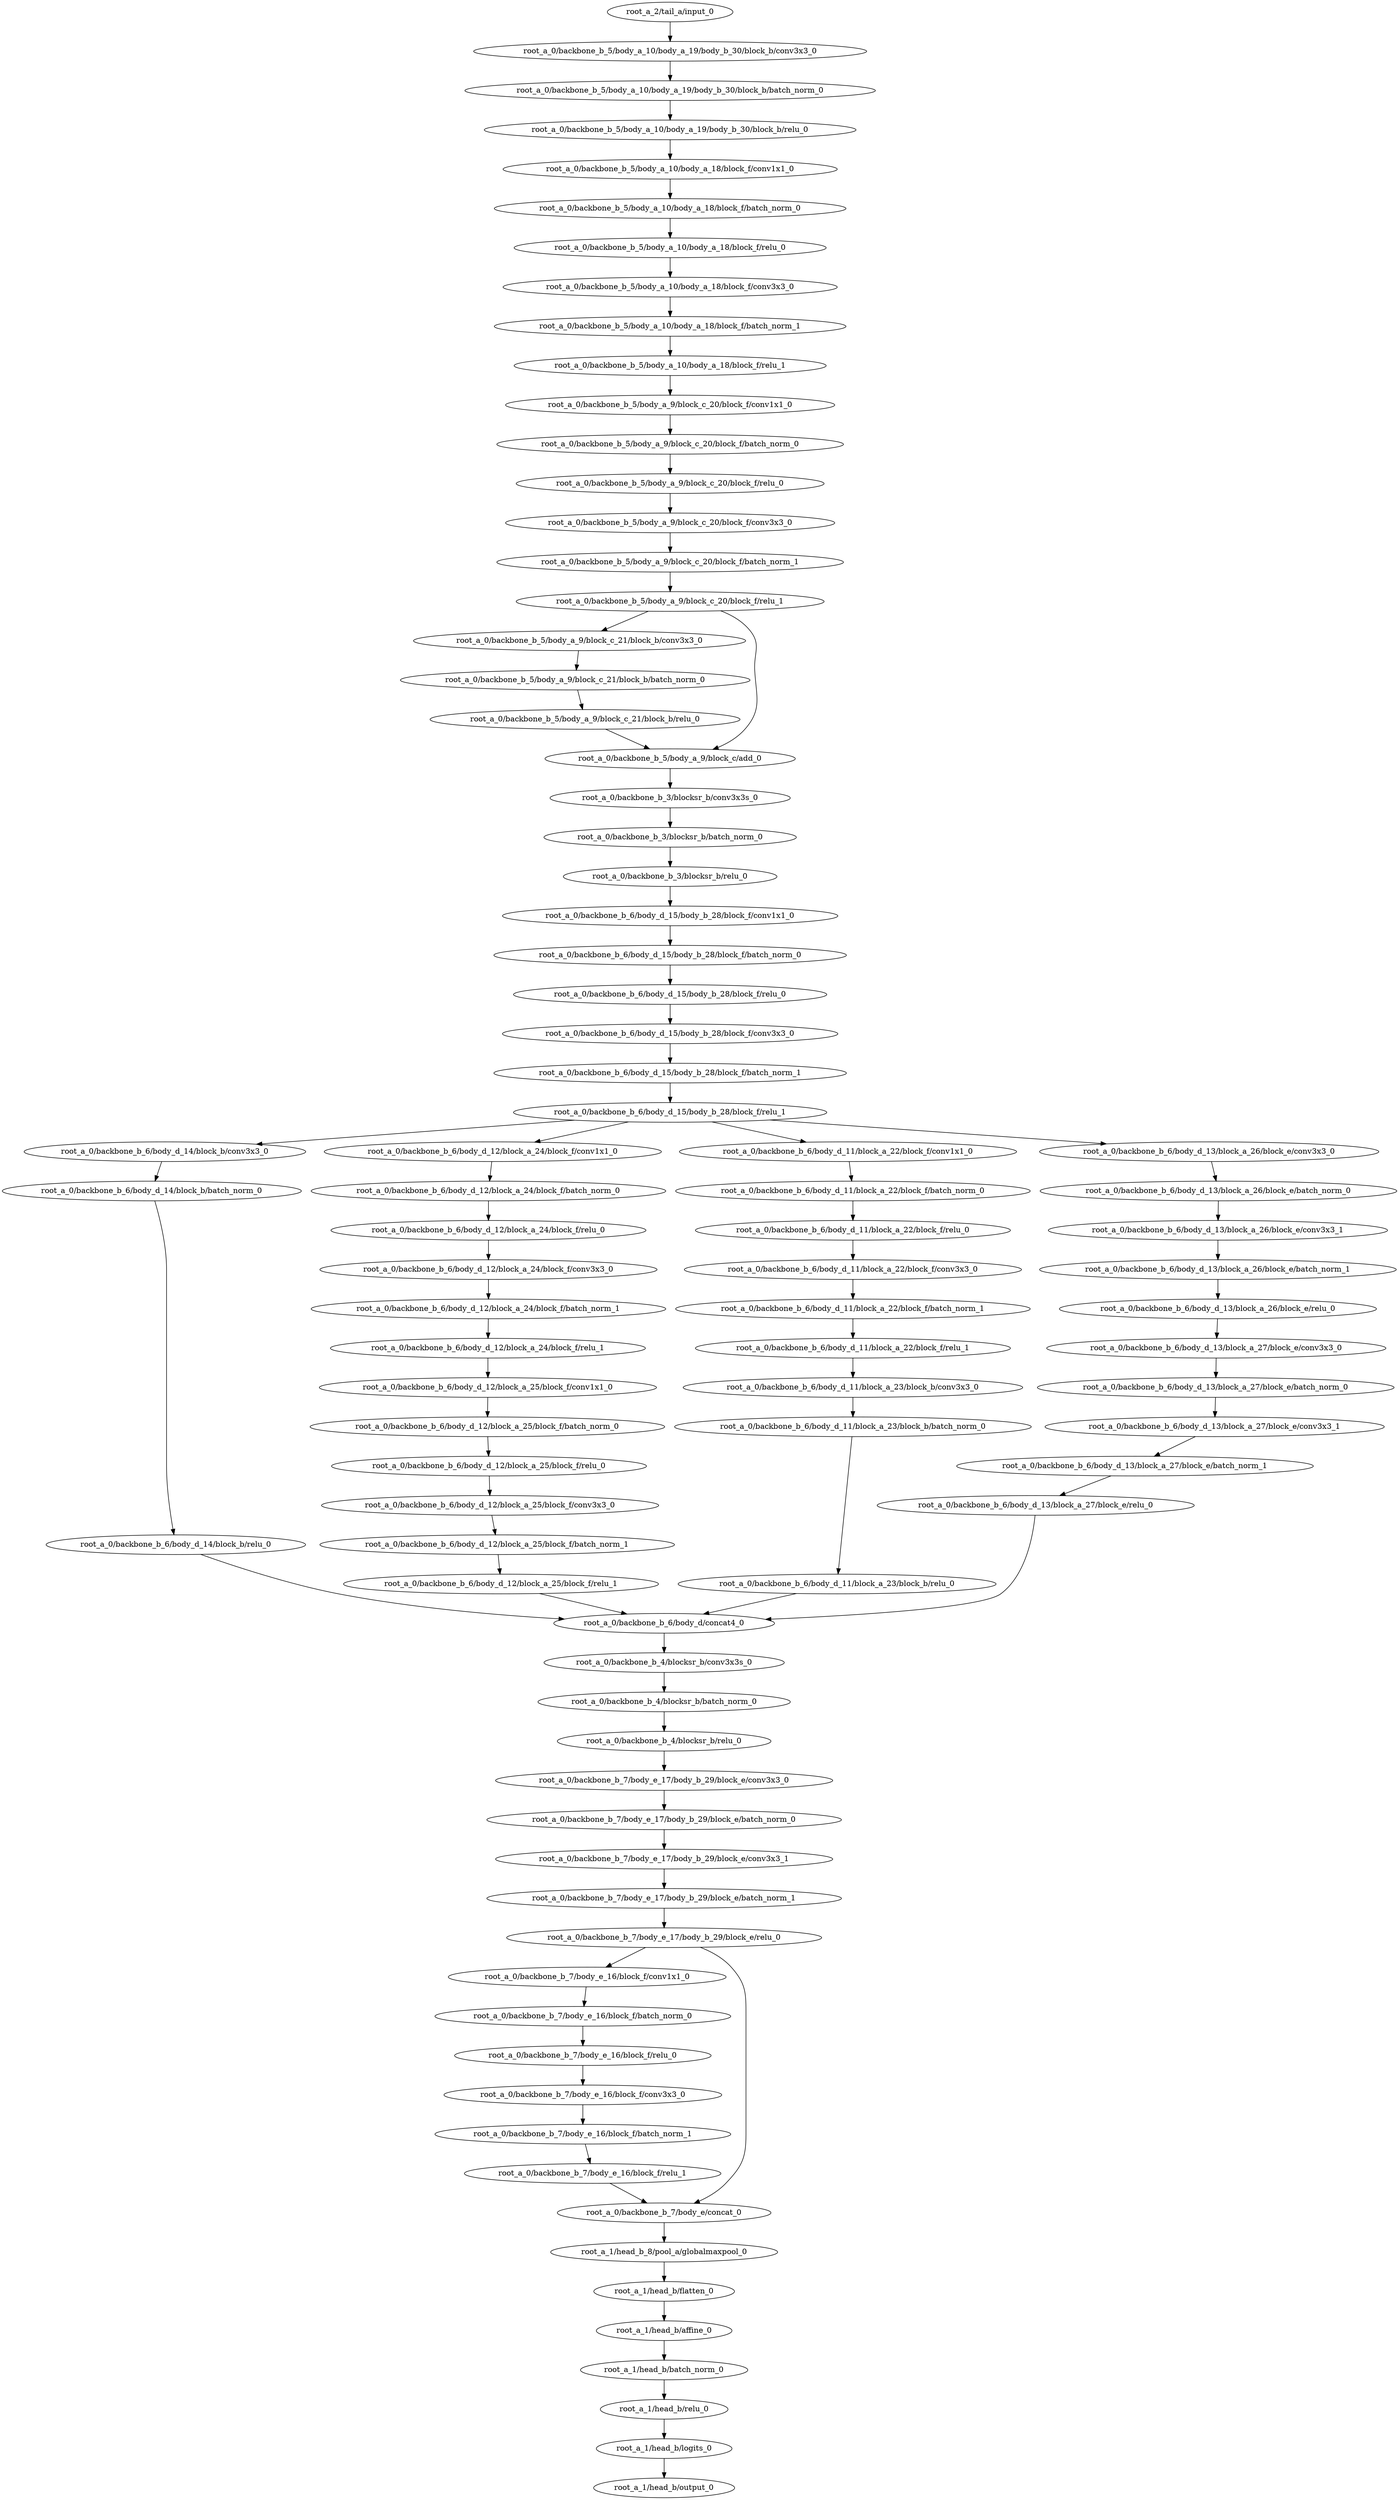 digraph root_a {
	"root_a_2/tail_a/input_0"
	"root_a_0/backbone_b_5/body_a_10/body_a_19/body_b_30/block_b/conv3x3_0"
	"root_a_0/backbone_b_5/body_a_10/body_a_19/body_b_30/block_b/batch_norm_0"
	"root_a_0/backbone_b_5/body_a_10/body_a_19/body_b_30/block_b/relu_0"
	"root_a_0/backbone_b_5/body_a_10/body_a_18/block_f/conv1x1_0"
	"root_a_0/backbone_b_5/body_a_10/body_a_18/block_f/batch_norm_0"
	"root_a_0/backbone_b_5/body_a_10/body_a_18/block_f/relu_0"
	"root_a_0/backbone_b_5/body_a_10/body_a_18/block_f/conv3x3_0"
	"root_a_0/backbone_b_5/body_a_10/body_a_18/block_f/batch_norm_1"
	"root_a_0/backbone_b_5/body_a_10/body_a_18/block_f/relu_1"
	"root_a_0/backbone_b_5/body_a_9/block_c_20/block_f/conv1x1_0"
	"root_a_0/backbone_b_5/body_a_9/block_c_20/block_f/batch_norm_0"
	"root_a_0/backbone_b_5/body_a_9/block_c_20/block_f/relu_0"
	"root_a_0/backbone_b_5/body_a_9/block_c_20/block_f/conv3x3_0"
	"root_a_0/backbone_b_5/body_a_9/block_c_20/block_f/batch_norm_1"
	"root_a_0/backbone_b_5/body_a_9/block_c_20/block_f/relu_1"
	"root_a_0/backbone_b_5/body_a_9/block_c_21/block_b/conv3x3_0"
	"root_a_0/backbone_b_5/body_a_9/block_c_21/block_b/batch_norm_0"
	"root_a_0/backbone_b_5/body_a_9/block_c_21/block_b/relu_0"
	"root_a_0/backbone_b_5/body_a_9/block_c/add_0"
	"root_a_0/backbone_b_3/blocksr_b/conv3x3s_0"
	"root_a_0/backbone_b_3/blocksr_b/batch_norm_0"
	"root_a_0/backbone_b_3/blocksr_b/relu_0"
	"root_a_0/backbone_b_6/body_d_15/body_b_28/block_f/conv1x1_0"
	"root_a_0/backbone_b_6/body_d_15/body_b_28/block_f/batch_norm_0"
	"root_a_0/backbone_b_6/body_d_15/body_b_28/block_f/relu_0"
	"root_a_0/backbone_b_6/body_d_15/body_b_28/block_f/conv3x3_0"
	"root_a_0/backbone_b_6/body_d_15/body_b_28/block_f/batch_norm_1"
	"root_a_0/backbone_b_6/body_d_15/body_b_28/block_f/relu_1"
	"root_a_0/backbone_b_6/body_d_14/block_b/conv3x3_0"
	"root_a_0/backbone_b_6/body_d_14/block_b/batch_norm_0"
	"root_a_0/backbone_b_6/body_d_14/block_b/relu_0"
	"root_a_0/backbone_b_6/body_d_12/block_a_24/block_f/conv1x1_0"
	"root_a_0/backbone_b_6/body_d_12/block_a_24/block_f/batch_norm_0"
	"root_a_0/backbone_b_6/body_d_12/block_a_24/block_f/relu_0"
	"root_a_0/backbone_b_6/body_d_12/block_a_24/block_f/conv3x3_0"
	"root_a_0/backbone_b_6/body_d_12/block_a_24/block_f/batch_norm_1"
	"root_a_0/backbone_b_6/body_d_12/block_a_24/block_f/relu_1"
	"root_a_0/backbone_b_6/body_d_12/block_a_25/block_f/conv1x1_0"
	"root_a_0/backbone_b_6/body_d_12/block_a_25/block_f/batch_norm_0"
	"root_a_0/backbone_b_6/body_d_12/block_a_25/block_f/relu_0"
	"root_a_0/backbone_b_6/body_d_12/block_a_25/block_f/conv3x3_0"
	"root_a_0/backbone_b_6/body_d_12/block_a_25/block_f/batch_norm_1"
	"root_a_0/backbone_b_6/body_d_12/block_a_25/block_f/relu_1"
	"root_a_0/backbone_b_6/body_d_11/block_a_22/block_f/conv1x1_0"
	"root_a_0/backbone_b_6/body_d_11/block_a_22/block_f/batch_norm_0"
	"root_a_0/backbone_b_6/body_d_11/block_a_22/block_f/relu_0"
	"root_a_0/backbone_b_6/body_d_11/block_a_22/block_f/conv3x3_0"
	"root_a_0/backbone_b_6/body_d_11/block_a_22/block_f/batch_norm_1"
	"root_a_0/backbone_b_6/body_d_11/block_a_22/block_f/relu_1"
	"root_a_0/backbone_b_6/body_d_11/block_a_23/block_b/conv3x3_0"
	"root_a_0/backbone_b_6/body_d_11/block_a_23/block_b/batch_norm_0"
	"root_a_0/backbone_b_6/body_d_11/block_a_23/block_b/relu_0"
	"root_a_0/backbone_b_6/body_d_13/block_a_26/block_e/conv3x3_0"
	"root_a_0/backbone_b_6/body_d_13/block_a_26/block_e/batch_norm_0"
	"root_a_0/backbone_b_6/body_d_13/block_a_26/block_e/conv3x3_1"
	"root_a_0/backbone_b_6/body_d_13/block_a_26/block_e/batch_norm_1"
	"root_a_0/backbone_b_6/body_d_13/block_a_26/block_e/relu_0"
	"root_a_0/backbone_b_6/body_d_13/block_a_27/block_e/conv3x3_0"
	"root_a_0/backbone_b_6/body_d_13/block_a_27/block_e/batch_norm_0"
	"root_a_0/backbone_b_6/body_d_13/block_a_27/block_e/conv3x3_1"
	"root_a_0/backbone_b_6/body_d_13/block_a_27/block_e/batch_norm_1"
	"root_a_0/backbone_b_6/body_d_13/block_a_27/block_e/relu_0"
	"root_a_0/backbone_b_6/body_d/concat4_0"
	"root_a_0/backbone_b_4/blocksr_b/conv3x3s_0"
	"root_a_0/backbone_b_4/blocksr_b/batch_norm_0"
	"root_a_0/backbone_b_4/blocksr_b/relu_0"
	"root_a_0/backbone_b_7/body_e_17/body_b_29/block_e/conv3x3_0"
	"root_a_0/backbone_b_7/body_e_17/body_b_29/block_e/batch_norm_0"
	"root_a_0/backbone_b_7/body_e_17/body_b_29/block_e/conv3x3_1"
	"root_a_0/backbone_b_7/body_e_17/body_b_29/block_e/batch_norm_1"
	"root_a_0/backbone_b_7/body_e_17/body_b_29/block_e/relu_0"
	"root_a_0/backbone_b_7/body_e_16/block_f/conv1x1_0"
	"root_a_0/backbone_b_7/body_e_16/block_f/batch_norm_0"
	"root_a_0/backbone_b_7/body_e_16/block_f/relu_0"
	"root_a_0/backbone_b_7/body_e_16/block_f/conv3x3_0"
	"root_a_0/backbone_b_7/body_e_16/block_f/batch_norm_1"
	"root_a_0/backbone_b_7/body_e_16/block_f/relu_1"
	"root_a_0/backbone_b_7/body_e/concat_0"
	"root_a_1/head_b_8/pool_a/globalmaxpool_0"
	"root_a_1/head_b/flatten_0"
	"root_a_1/head_b/affine_0"
	"root_a_1/head_b/batch_norm_0"
	"root_a_1/head_b/relu_0"
	"root_a_1/head_b/logits_0"
	"root_a_1/head_b/output_0"

	"root_a_2/tail_a/input_0" -> "root_a_0/backbone_b_5/body_a_10/body_a_19/body_b_30/block_b/conv3x3_0"
	"root_a_0/backbone_b_5/body_a_10/body_a_19/body_b_30/block_b/conv3x3_0" -> "root_a_0/backbone_b_5/body_a_10/body_a_19/body_b_30/block_b/batch_norm_0"
	"root_a_0/backbone_b_5/body_a_10/body_a_19/body_b_30/block_b/batch_norm_0" -> "root_a_0/backbone_b_5/body_a_10/body_a_19/body_b_30/block_b/relu_0"
	"root_a_0/backbone_b_5/body_a_10/body_a_19/body_b_30/block_b/relu_0" -> "root_a_0/backbone_b_5/body_a_10/body_a_18/block_f/conv1x1_0"
	"root_a_0/backbone_b_5/body_a_10/body_a_18/block_f/conv1x1_0" -> "root_a_0/backbone_b_5/body_a_10/body_a_18/block_f/batch_norm_0"
	"root_a_0/backbone_b_5/body_a_10/body_a_18/block_f/batch_norm_0" -> "root_a_0/backbone_b_5/body_a_10/body_a_18/block_f/relu_0"
	"root_a_0/backbone_b_5/body_a_10/body_a_18/block_f/relu_0" -> "root_a_0/backbone_b_5/body_a_10/body_a_18/block_f/conv3x3_0"
	"root_a_0/backbone_b_5/body_a_10/body_a_18/block_f/conv3x3_0" -> "root_a_0/backbone_b_5/body_a_10/body_a_18/block_f/batch_norm_1"
	"root_a_0/backbone_b_5/body_a_10/body_a_18/block_f/batch_norm_1" -> "root_a_0/backbone_b_5/body_a_10/body_a_18/block_f/relu_1"
	"root_a_0/backbone_b_5/body_a_10/body_a_18/block_f/relu_1" -> "root_a_0/backbone_b_5/body_a_9/block_c_20/block_f/conv1x1_0"
	"root_a_0/backbone_b_5/body_a_9/block_c_20/block_f/conv1x1_0" -> "root_a_0/backbone_b_5/body_a_9/block_c_20/block_f/batch_norm_0"
	"root_a_0/backbone_b_5/body_a_9/block_c_20/block_f/batch_norm_0" -> "root_a_0/backbone_b_5/body_a_9/block_c_20/block_f/relu_0"
	"root_a_0/backbone_b_5/body_a_9/block_c_20/block_f/relu_0" -> "root_a_0/backbone_b_5/body_a_9/block_c_20/block_f/conv3x3_0"
	"root_a_0/backbone_b_5/body_a_9/block_c_20/block_f/conv3x3_0" -> "root_a_0/backbone_b_5/body_a_9/block_c_20/block_f/batch_norm_1"
	"root_a_0/backbone_b_5/body_a_9/block_c_20/block_f/batch_norm_1" -> "root_a_0/backbone_b_5/body_a_9/block_c_20/block_f/relu_1"
	"root_a_0/backbone_b_5/body_a_9/block_c_20/block_f/relu_1" -> "root_a_0/backbone_b_5/body_a_9/block_c_21/block_b/conv3x3_0"
	"root_a_0/backbone_b_5/body_a_9/block_c_21/block_b/conv3x3_0" -> "root_a_0/backbone_b_5/body_a_9/block_c_21/block_b/batch_norm_0"
	"root_a_0/backbone_b_5/body_a_9/block_c_21/block_b/batch_norm_0" -> "root_a_0/backbone_b_5/body_a_9/block_c_21/block_b/relu_0"
	"root_a_0/backbone_b_5/body_a_9/block_c_21/block_b/relu_0" -> "root_a_0/backbone_b_5/body_a_9/block_c/add_0"
	"root_a_0/backbone_b_5/body_a_9/block_c_20/block_f/relu_1" -> "root_a_0/backbone_b_5/body_a_9/block_c/add_0"
	"root_a_0/backbone_b_5/body_a_9/block_c/add_0" -> "root_a_0/backbone_b_3/blocksr_b/conv3x3s_0"
	"root_a_0/backbone_b_3/blocksr_b/conv3x3s_0" -> "root_a_0/backbone_b_3/blocksr_b/batch_norm_0"
	"root_a_0/backbone_b_3/blocksr_b/batch_norm_0" -> "root_a_0/backbone_b_3/blocksr_b/relu_0"
	"root_a_0/backbone_b_3/blocksr_b/relu_0" -> "root_a_0/backbone_b_6/body_d_15/body_b_28/block_f/conv1x1_0"
	"root_a_0/backbone_b_6/body_d_15/body_b_28/block_f/conv1x1_0" -> "root_a_0/backbone_b_6/body_d_15/body_b_28/block_f/batch_norm_0"
	"root_a_0/backbone_b_6/body_d_15/body_b_28/block_f/batch_norm_0" -> "root_a_0/backbone_b_6/body_d_15/body_b_28/block_f/relu_0"
	"root_a_0/backbone_b_6/body_d_15/body_b_28/block_f/relu_0" -> "root_a_0/backbone_b_6/body_d_15/body_b_28/block_f/conv3x3_0"
	"root_a_0/backbone_b_6/body_d_15/body_b_28/block_f/conv3x3_0" -> "root_a_0/backbone_b_6/body_d_15/body_b_28/block_f/batch_norm_1"
	"root_a_0/backbone_b_6/body_d_15/body_b_28/block_f/batch_norm_1" -> "root_a_0/backbone_b_6/body_d_15/body_b_28/block_f/relu_1"
	"root_a_0/backbone_b_6/body_d_15/body_b_28/block_f/relu_1" -> "root_a_0/backbone_b_6/body_d_14/block_b/conv3x3_0"
	"root_a_0/backbone_b_6/body_d_14/block_b/conv3x3_0" -> "root_a_0/backbone_b_6/body_d_14/block_b/batch_norm_0"
	"root_a_0/backbone_b_6/body_d_14/block_b/batch_norm_0" -> "root_a_0/backbone_b_6/body_d_14/block_b/relu_0"
	"root_a_0/backbone_b_6/body_d_15/body_b_28/block_f/relu_1" -> "root_a_0/backbone_b_6/body_d_12/block_a_24/block_f/conv1x1_0"
	"root_a_0/backbone_b_6/body_d_12/block_a_24/block_f/conv1x1_0" -> "root_a_0/backbone_b_6/body_d_12/block_a_24/block_f/batch_norm_0"
	"root_a_0/backbone_b_6/body_d_12/block_a_24/block_f/batch_norm_0" -> "root_a_0/backbone_b_6/body_d_12/block_a_24/block_f/relu_0"
	"root_a_0/backbone_b_6/body_d_12/block_a_24/block_f/relu_0" -> "root_a_0/backbone_b_6/body_d_12/block_a_24/block_f/conv3x3_0"
	"root_a_0/backbone_b_6/body_d_12/block_a_24/block_f/conv3x3_0" -> "root_a_0/backbone_b_6/body_d_12/block_a_24/block_f/batch_norm_1"
	"root_a_0/backbone_b_6/body_d_12/block_a_24/block_f/batch_norm_1" -> "root_a_0/backbone_b_6/body_d_12/block_a_24/block_f/relu_1"
	"root_a_0/backbone_b_6/body_d_12/block_a_24/block_f/relu_1" -> "root_a_0/backbone_b_6/body_d_12/block_a_25/block_f/conv1x1_0"
	"root_a_0/backbone_b_6/body_d_12/block_a_25/block_f/conv1x1_0" -> "root_a_0/backbone_b_6/body_d_12/block_a_25/block_f/batch_norm_0"
	"root_a_0/backbone_b_6/body_d_12/block_a_25/block_f/batch_norm_0" -> "root_a_0/backbone_b_6/body_d_12/block_a_25/block_f/relu_0"
	"root_a_0/backbone_b_6/body_d_12/block_a_25/block_f/relu_0" -> "root_a_0/backbone_b_6/body_d_12/block_a_25/block_f/conv3x3_0"
	"root_a_0/backbone_b_6/body_d_12/block_a_25/block_f/conv3x3_0" -> "root_a_0/backbone_b_6/body_d_12/block_a_25/block_f/batch_norm_1"
	"root_a_0/backbone_b_6/body_d_12/block_a_25/block_f/batch_norm_1" -> "root_a_0/backbone_b_6/body_d_12/block_a_25/block_f/relu_1"
	"root_a_0/backbone_b_6/body_d_15/body_b_28/block_f/relu_1" -> "root_a_0/backbone_b_6/body_d_11/block_a_22/block_f/conv1x1_0"
	"root_a_0/backbone_b_6/body_d_11/block_a_22/block_f/conv1x1_0" -> "root_a_0/backbone_b_6/body_d_11/block_a_22/block_f/batch_norm_0"
	"root_a_0/backbone_b_6/body_d_11/block_a_22/block_f/batch_norm_0" -> "root_a_0/backbone_b_6/body_d_11/block_a_22/block_f/relu_0"
	"root_a_0/backbone_b_6/body_d_11/block_a_22/block_f/relu_0" -> "root_a_0/backbone_b_6/body_d_11/block_a_22/block_f/conv3x3_0"
	"root_a_0/backbone_b_6/body_d_11/block_a_22/block_f/conv3x3_0" -> "root_a_0/backbone_b_6/body_d_11/block_a_22/block_f/batch_norm_1"
	"root_a_0/backbone_b_6/body_d_11/block_a_22/block_f/batch_norm_1" -> "root_a_0/backbone_b_6/body_d_11/block_a_22/block_f/relu_1"
	"root_a_0/backbone_b_6/body_d_11/block_a_22/block_f/relu_1" -> "root_a_0/backbone_b_6/body_d_11/block_a_23/block_b/conv3x3_0"
	"root_a_0/backbone_b_6/body_d_11/block_a_23/block_b/conv3x3_0" -> "root_a_0/backbone_b_6/body_d_11/block_a_23/block_b/batch_norm_0"
	"root_a_0/backbone_b_6/body_d_11/block_a_23/block_b/batch_norm_0" -> "root_a_0/backbone_b_6/body_d_11/block_a_23/block_b/relu_0"
	"root_a_0/backbone_b_6/body_d_15/body_b_28/block_f/relu_1" -> "root_a_0/backbone_b_6/body_d_13/block_a_26/block_e/conv3x3_0"
	"root_a_0/backbone_b_6/body_d_13/block_a_26/block_e/conv3x3_0" -> "root_a_0/backbone_b_6/body_d_13/block_a_26/block_e/batch_norm_0"
	"root_a_0/backbone_b_6/body_d_13/block_a_26/block_e/batch_norm_0" -> "root_a_0/backbone_b_6/body_d_13/block_a_26/block_e/conv3x3_1"
	"root_a_0/backbone_b_6/body_d_13/block_a_26/block_e/conv3x3_1" -> "root_a_0/backbone_b_6/body_d_13/block_a_26/block_e/batch_norm_1"
	"root_a_0/backbone_b_6/body_d_13/block_a_26/block_e/batch_norm_1" -> "root_a_0/backbone_b_6/body_d_13/block_a_26/block_e/relu_0"
	"root_a_0/backbone_b_6/body_d_13/block_a_26/block_e/relu_0" -> "root_a_0/backbone_b_6/body_d_13/block_a_27/block_e/conv3x3_0"
	"root_a_0/backbone_b_6/body_d_13/block_a_27/block_e/conv3x3_0" -> "root_a_0/backbone_b_6/body_d_13/block_a_27/block_e/batch_norm_0"
	"root_a_0/backbone_b_6/body_d_13/block_a_27/block_e/batch_norm_0" -> "root_a_0/backbone_b_6/body_d_13/block_a_27/block_e/conv3x3_1"
	"root_a_0/backbone_b_6/body_d_13/block_a_27/block_e/conv3x3_1" -> "root_a_0/backbone_b_6/body_d_13/block_a_27/block_e/batch_norm_1"
	"root_a_0/backbone_b_6/body_d_13/block_a_27/block_e/batch_norm_1" -> "root_a_0/backbone_b_6/body_d_13/block_a_27/block_e/relu_0"
	"root_a_0/backbone_b_6/body_d_14/block_b/relu_0" -> "root_a_0/backbone_b_6/body_d/concat4_0"
	"root_a_0/backbone_b_6/body_d_12/block_a_25/block_f/relu_1" -> "root_a_0/backbone_b_6/body_d/concat4_0"
	"root_a_0/backbone_b_6/body_d_11/block_a_23/block_b/relu_0" -> "root_a_0/backbone_b_6/body_d/concat4_0"
	"root_a_0/backbone_b_6/body_d_13/block_a_27/block_e/relu_0" -> "root_a_0/backbone_b_6/body_d/concat4_0"
	"root_a_0/backbone_b_6/body_d/concat4_0" -> "root_a_0/backbone_b_4/blocksr_b/conv3x3s_0"
	"root_a_0/backbone_b_4/blocksr_b/conv3x3s_0" -> "root_a_0/backbone_b_4/blocksr_b/batch_norm_0"
	"root_a_0/backbone_b_4/blocksr_b/batch_norm_0" -> "root_a_0/backbone_b_4/blocksr_b/relu_0"
	"root_a_0/backbone_b_4/blocksr_b/relu_0" -> "root_a_0/backbone_b_7/body_e_17/body_b_29/block_e/conv3x3_0"
	"root_a_0/backbone_b_7/body_e_17/body_b_29/block_e/conv3x3_0" -> "root_a_0/backbone_b_7/body_e_17/body_b_29/block_e/batch_norm_0"
	"root_a_0/backbone_b_7/body_e_17/body_b_29/block_e/batch_norm_0" -> "root_a_0/backbone_b_7/body_e_17/body_b_29/block_e/conv3x3_1"
	"root_a_0/backbone_b_7/body_e_17/body_b_29/block_e/conv3x3_1" -> "root_a_0/backbone_b_7/body_e_17/body_b_29/block_e/batch_norm_1"
	"root_a_0/backbone_b_7/body_e_17/body_b_29/block_e/batch_norm_1" -> "root_a_0/backbone_b_7/body_e_17/body_b_29/block_e/relu_0"
	"root_a_0/backbone_b_7/body_e_17/body_b_29/block_e/relu_0" -> "root_a_0/backbone_b_7/body_e_16/block_f/conv1x1_0"
	"root_a_0/backbone_b_7/body_e_16/block_f/conv1x1_0" -> "root_a_0/backbone_b_7/body_e_16/block_f/batch_norm_0"
	"root_a_0/backbone_b_7/body_e_16/block_f/batch_norm_0" -> "root_a_0/backbone_b_7/body_e_16/block_f/relu_0"
	"root_a_0/backbone_b_7/body_e_16/block_f/relu_0" -> "root_a_0/backbone_b_7/body_e_16/block_f/conv3x3_0"
	"root_a_0/backbone_b_7/body_e_16/block_f/conv3x3_0" -> "root_a_0/backbone_b_7/body_e_16/block_f/batch_norm_1"
	"root_a_0/backbone_b_7/body_e_16/block_f/batch_norm_1" -> "root_a_0/backbone_b_7/body_e_16/block_f/relu_1"
	"root_a_0/backbone_b_7/body_e_16/block_f/relu_1" -> "root_a_0/backbone_b_7/body_e/concat_0"
	"root_a_0/backbone_b_7/body_e_17/body_b_29/block_e/relu_0" -> "root_a_0/backbone_b_7/body_e/concat_0"
	"root_a_0/backbone_b_7/body_e/concat_0" -> "root_a_1/head_b_8/pool_a/globalmaxpool_0"
	"root_a_1/head_b_8/pool_a/globalmaxpool_0" -> "root_a_1/head_b/flatten_0"
	"root_a_1/head_b/flatten_0" -> "root_a_1/head_b/affine_0"
	"root_a_1/head_b/affine_0" -> "root_a_1/head_b/batch_norm_0"
	"root_a_1/head_b/batch_norm_0" -> "root_a_1/head_b/relu_0"
	"root_a_1/head_b/relu_0" -> "root_a_1/head_b/logits_0"
	"root_a_1/head_b/logits_0" -> "root_a_1/head_b/output_0"

}